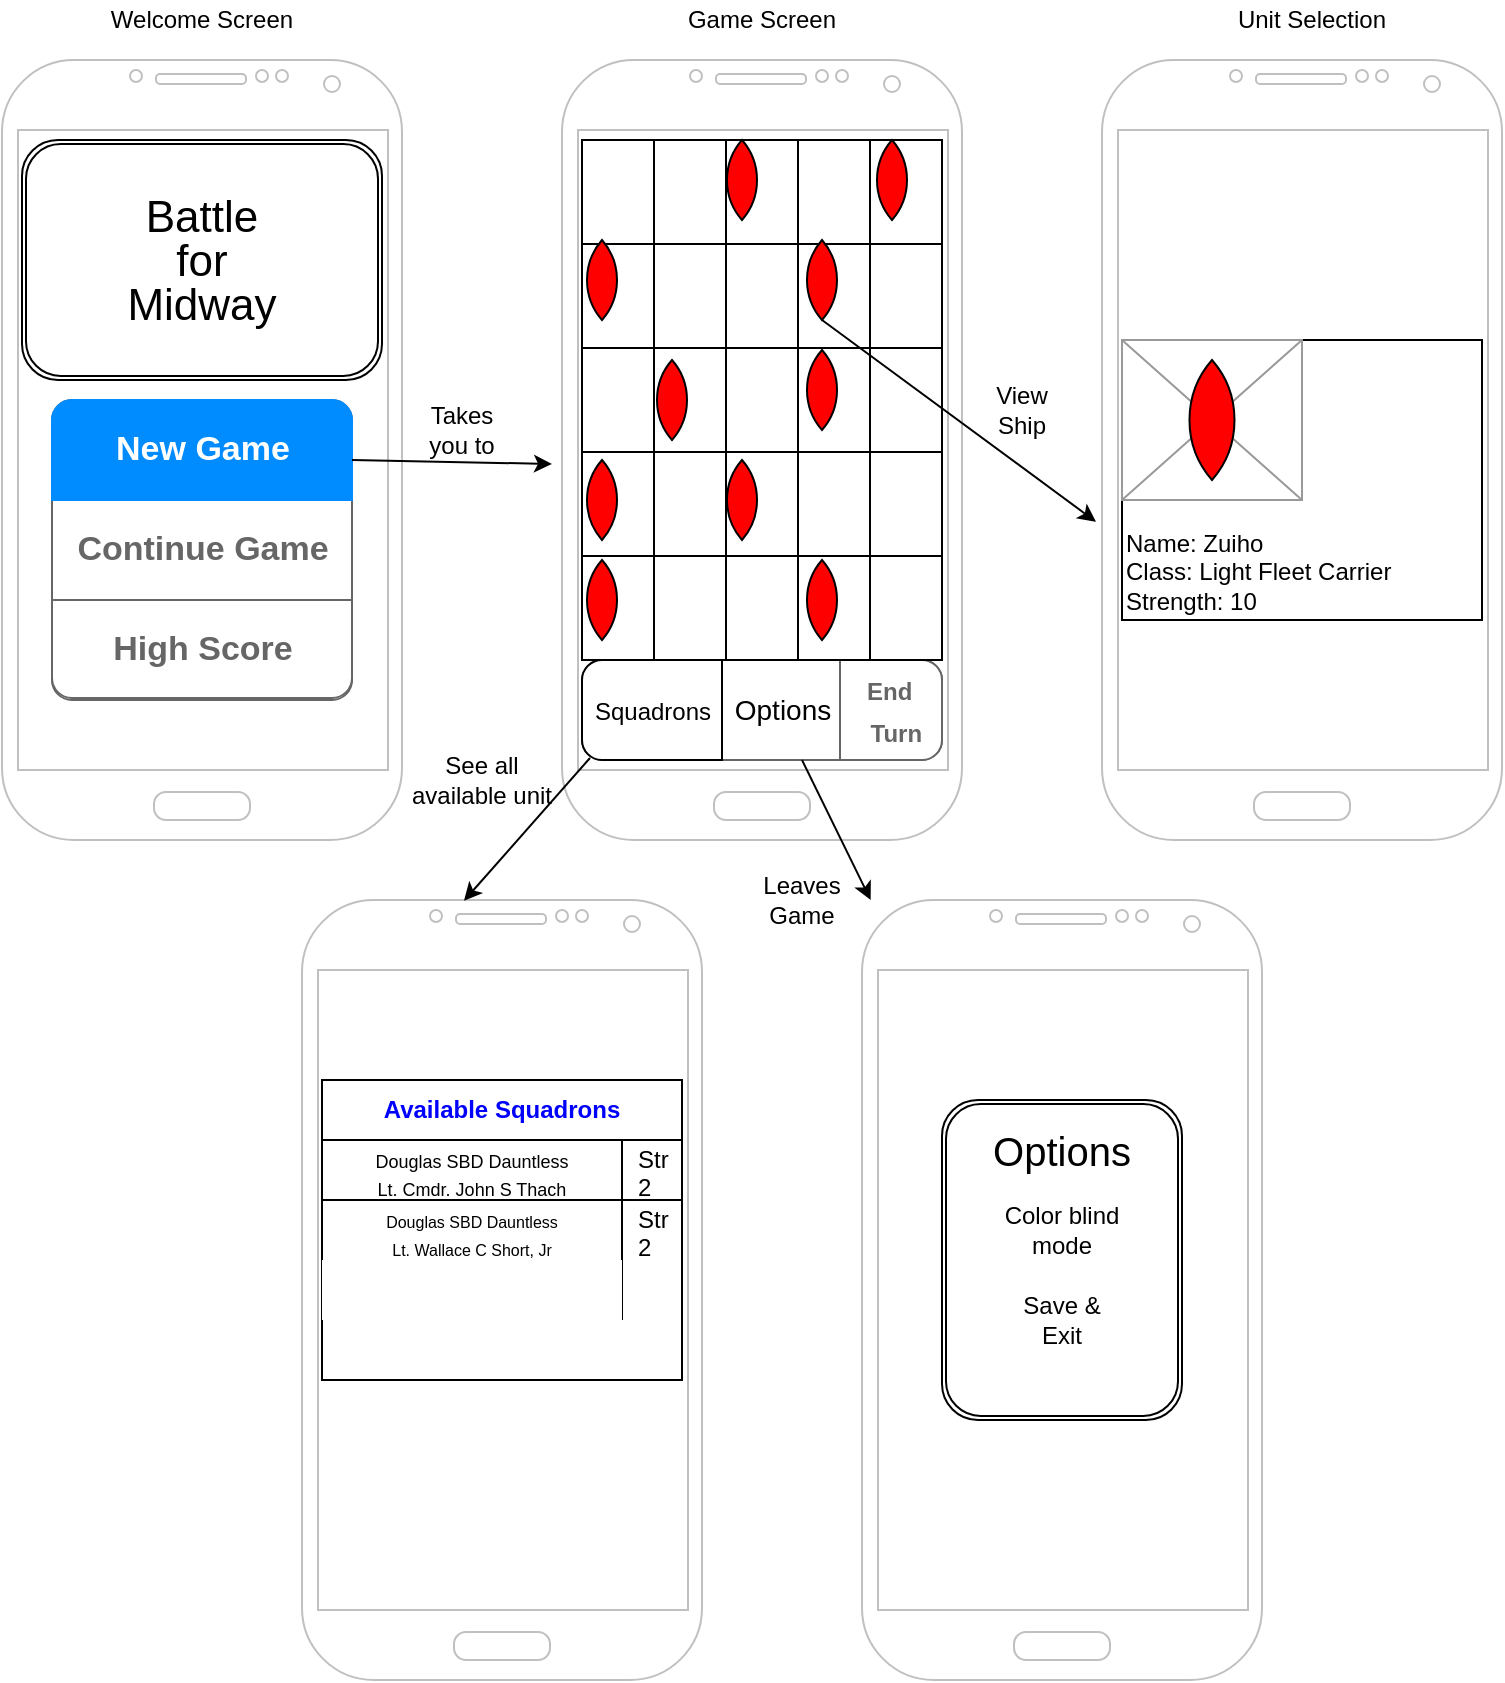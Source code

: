 <mxfile version="13.8.1" type="device"><diagram id="AuQ_Hbqmf62KqqTviAe1" name="Page-1"><mxGraphModel dx="868" dy="412" grid="1" gridSize="10" guides="1" tooltips="1" connect="1" arrows="1" fold="1" page="1" pageScale="1" pageWidth="850" pageHeight="1100" math="0" shadow="0"><root><mxCell id="0"/><mxCell id="1" parent="0"/><mxCell id="5IV5BwEY9xqeLYsRQjey-14" value="" style="verticalLabelPosition=bottom;verticalAlign=top;html=1;shadow=0;dashed=0;strokeWidth=1;shape=mxgraph.android.phone2;strokeColor=#c0c0c0;" parent="1" vertex="1"><mxGeometry x="310" y="40" width="200" height="390" as="geometry"/></mxCell><mxCell id="5IV5BwEY9xqeLYsRQjey-49" value="" style="strokeWidth=1;shadow=0;dashed=0;align=center;html=1;shape=mxgraph.mockup.rrect;rSize=10;fillColor=#ffffff;strokeColor=#666666;" parent="1" vertex="1"><mxGeometry x="320" y="340" width="180" height="50" as="geometry"/></mxCell><mxCell id="5IV5BwEY9xqeLYsRQjey-50" value="&lt;font style=&quot;font-size: 14px ; font-weight: normal&quot; color=&quot;#000000&quot;&gt;Options&lt;/font&gt;" style="strokeColor=inherit;fillColor=inherit;gradientColor=inherit;strokeWidth=1;shadow=0;dashed=0;align=center;html=1;shape=mxgraph.mockup.rrect;rSize=0;fontSize=17;fontColor=#666666;fontStyle=1;resizeHeight=1;" parent="5IV5BwEY9xqeLYsRQjey-49" vertex="1"><mxGeometry width="60" height="50" relative="1" as="geometry"><mxPoint x="70" as="offset"/></mxGeometry></mxCell><mxCell id="5IV5BwEY9xqeLYsRQjey-52" value="&lt;font style=&quot;font-size: 12px&quot;&gt;End&amp;nbsp;&lt;br&gt;&amp;nbsp;Turn&lt;/font&gt;" style="strokeColor=inherit;fillColor=inherit;gradientColor=inherit;strokeWidth=1;shadow=0;dashed=0;align=center;html=1;shape=mxgraph.mockup.rightButton;rSize=10;fontSize=17;fontColor=#666666;fontStyle=1;resizeHeight=1;" parent="5IV5BwEY9xqeLYsRQjey-49" vertex="1"><mxGeometry x="1" width="51" height="50" relative="1" as="geometry"><mxPoint x="-51" as="offset"/></mxGeometry></mxCell><mxCell id="5IV5BwEY9xqeLYsRQjey-53" value="&lt;font style=&quot;font-size: 12px ; font-weight: normal&quot;&gt;Squadrons&lt;/font&gt;" style="strokeWidth=1;shadow=0;dashed=0;align=center;html=1;shape=mxgraph.mockup.leftButton;rSize=10;fontSize=17;fontStyle=1;resizeHeight=1;" parent="5IV5BwEY9xqeLYsRQjey-49" vertex="1"><mxGeometry width="70" height="50" relative="1" as="geometry"><mxPoint as="offset"/></mxGeometry></mxCell><mxCell id="w9zvD3g6RzNVOvxc0LdD-70" value="" style="endArrow=classic;html=1;" parent="5IV5BwEY9xqeLYsRQjey-49" target="w9zvD3g6RzNVOvxc0LdD-26" edge="1"><mxGeometry width="50" height="50" relative="1" as="geometry"><mxPoint x="110" y="50" as="sourcePoint"/><mxPoint x="160" as="targetPoint"/></mxGeometry></mxCell><mxCell id="w9zvD3g6RzNVOvxc0LdD-1" value="&lt;font style=&quot;font-size: 12px&quot;&gt;Name: Zuiho&lt;br&gt;Class: Light Fleet Carrier&lt;br&gt;Strength: 10&lt;/font&gt;" style="whiteSpace=wrap;html=1;align=left;fontFamily=Helvetica;verticalAlign=bottom;" parent="1" vertex="1"><mxGeometry x="590" y="180" width="180" height="140" as="geometry"/></mxCell><mxCell id="w9zvD3g6RzNVOvxc0LdD-2" value="" style="verticalLabelPosition=bottom;shadow=0;dashed=0;align=center;html=1;verticalAlign=top;strokeWidth=1;shape=mxgraph.mockup.graphics.simpleIcon;strokeColor=#999999;" parent="1" vertex="1"><mxGeometry x="590" y="180" width="90" height="80" as="geometry"/></mxCell><mxCell id="w9zvD3g6RzNVOvxc0LdD-3" value="" style="verticalLabelPosition=bottom;verticalAlign=top;html=1;shadow=0;dashed=0;strokeWidth=1;shape=mxgraph.android.phone2;strokeColor=#c0c0c0;" parent="1" vertex="1"><mxGeometry x="580" y="40" width="200" height="390" as="geometry"/></mxCell><mxCell id="w9zvD3g6RzNVOvxc0LdD-10" value="" style="verticalLabelPosition=bottom;verticalAlign=top;html=1;shadow=0;dashed=0;strokeWidth=1;shape=mxgraph.android.phone2;strokeColor=#c0c0c0;" parent="1" vertex="1"><mxGeometry x="30" y="40" width="200" height="390" as="geometry"/></mxCell><mxCell id="w9zvD3g6RzNVOvxc0LdD-11" value="" style="strokeWidth=1;shadow=0;dashed=0;align=center;html=1;shape=mxgraph.mockup.rrect;rSize=10;strokeColor=#666666;" parent="1" vertex="1"><mxGeometry x="55" y="210" width="150" height="150" as="geometry"/></mxCell><mxCell id="w9zvD3g6RzNVOvxc0LdD-12" value="Continue Game" style="strokeColor=inherit;fillColor=inherit;gradientColor=inherit;strokeWidth=1;shadow=0;dashed=0;align=center;html=1;shape=mxgraph.mockup.rrect;rSize=0;fontSize=17;fontColor=#666666;fontStyle=1;resizeWidth=1;" parent="w9zvD3g6RzNVOvxc0LdD-11" vertex="1"><mxGeometry width="150" height="50" relative="1" as="geometry"><mxPoint y="50" as="offset"/></mxGeometry></mxCell><mxCell id="w9zvD3g6RzNVOvxc0LdD-13" value="High Score" style="strokeColor=inherit;fillColor=inherit;gradientColor=inherit;strokeWidth=1;shadow=0;dashed=0;align=center;html=1;shape=mxgraph.mockup.bottomButton;rSize=10;fontSize=17;fontColor=#666666;fontStyle=1;resizeWidth=1;" parent="w9zvD3g6RzNVOvxc0LdD-11" vertex="1"><mxGeometry y="1" width="150" height="49" relative="1" as="geometry"><mxPoint y="-50" as="offset"/></mxGeometry></mxCell><mxCell id="w9zvD3g6RzNVOvxc0LdD-14" value="New Game" style="strokeWidth=1;shadow=0;dashed=0;align=center;html=1;shape=mxgraph.mockup.topButton;rSize=10;fontSize=17;fontColor=#ffffff;fontStyle=1;fillColor=#008cff;strokeColor=#008cff;resizeWidth=1;" parent="w9zvD3g6RzNVOvxc0LdD-11" vertex="1"><mxGeometry width="150" height="50" relative="1" as="geometry"/></mxCell><mxCell id="w9zvD3g6RzNVOvxc0LdD-15" value="&lt;p style=&quot;line-height: 100% ; font-size: 22px&quot;&gt;Battle&lt;br&gt;for&lt;br&gt;Midway&lt;/p&gt;" style="shape=ext;double=1;rounded=1;whiteSpace=wrap;html=1;direction=south;" parent="1" vertex="1"><mxGeometry x="40" y="80" width="180" height="120" as="geometry"/></mxCell><mxCell id="5IV5BwEY9xqeLYsRQjey-17" value="" style="shape=table;html=1;whiteSpace=wrap;startSize=0;container=1;collapsible=0;childLayout=tableLayout;" parent="1" vertex="1"><mxGeometry x="320" y="80" width="180" height="260" as="geometry"/></mxCell><mxCell id="5IV5BwEY9xqeLYsRQjey-18" value="" style="shape=partialRectangle;html=1;whiteSpace=wrap;collapsible=0;dropTarget=0;pointerEvents=0;fillColor=none;top=0;left=0;bottom=0;right=0;points=[[0,0.5],[1,0.5]];portConstraint=eastwest;" parent="5IV5BwEY9xqeLYsRQjey-17" vertex="1"><mxGeometry width="180" height="52" as="geometry"/></mxCell><mxCell id="5IV5BwEY9xqeLYsRQjey-19" value="" style="shape=partialRectangle;html=1;whiteSpace=wrap;connectable=0;overflow=hidden;fillColor=none;top=0;left=0;bottom=0;right=0;" parent="5IV5BwEY9xqeLYsRQjey-18" vertex="1"><mxGeometry width="36" height="52" as="geometry"/></mxCell><mxCell id="5IV5BwEY9xqeLYsRQjey-20" value="" style="shape=partialRectangle;html=1;whiteSpace=wrap;connectable=0;overflow=hidden;fillColor=none;top=0;left=0;bottom=0;right=0;" parent="5IV5BwEY9xqeLYsRQjey-18" vertex="1"><mxGeometry x="36" width="36" height="52" as="geometry"/></mxCell><mxCell id="5IV5BwEY9xqeLYsRQjey-21" value="" style="shape=partialRectangle;html=1;whiteSpace=wrap;connectable=0;overflow=hidden;fillColor=none;top=0;left=0;bottom=0;right=0;" parent="5IV5BwEY9xqeLYsRQjey-18" vertex="1"><mxGeometry x="72" width="36" height="52" as="geometry"/></mxCell><mxCell id="5IV5BwEY9xqeLYsRQjey-22" value="" style="shape=partialRectangle;html=1;whiteSpace=wrap;connectable=0;overflow=hidden;fillColor=none;top=0;left=0;bottom=0;right=0;" parent="5IV5BwEY9xqeLYsRQjey-18" vertex="1"><mxGeometry x="108" width="36" height="52" as="geometry"/></mxCell><mxCell id="5IV5BwEY9xqeLYsRQjey-23" value="" style="shape=partialRectangle;html=1;whiteSpace=wrap;connectable=0;overflow=hidden;fillColor=none;top=0;left=0;bottom=0;right=0;" parent="5IV5BwEY9xqeLYsRQjey-18" vertex="1"><mxGeometry x="144" width="36" height="52" as="geometry"/></mxCell><mxCell id="5IV5BwEY9xqeLYsRQjey-24" value="" style="shape=partialRectangle;html=1;whiteSpace=wrap;collapsible=0;dropTarget=0;pointerEvents=0;fillColor=none;top=0;left=0;bottom=0;right=0;points=[[0,0.5],[1,0.5]];portConstraint=eastwest;" parent="5IV5BwEY9xqeLYsRQjey-17" vertex="1"><mxGeometry y="52" width="180" height="52" as="geometry"/></mxCell><mxCell id="5IV5BwEY9xqeLYsRQjey-25" value="" style="shape=partialRectangle;html=1;whiteSpace=wrap;connectable=0;overflow=hidden;fillColor=none;top=0;left=0;bottom=0;right=0;" parent="5IV5BwEY9xqeLYsRQjey-24" vertex="1"><mxGeometry width="36" height="52" as="geometry"/></mxCell><mxCell id="5IV5BwEY9xqeLYsRQjey-26" value="" style="shape=partialRectangle;html=1;whiteSpace=wrap;connectable=0;overflow=hidden;fillColor=none;top=0;left=0;bottom=0;right=0;" parent="5IV5BwEY9xqeLYsRQjey-24" vertex="1"><mxGeometry x="36" width="36" height="52" as="geometry"/></mxCell><mxCell id="5IV5BwEY9xqeLYsRQjey-27" value="" style="shape=partialRectangle;html=1;whiteSpace=wrap;connectable=0;overflow=hidden;fillColor=none;top=0;left=0;bottom=0;right=0;" parent="5IV5BwEY9xqeLYsRQjey-24" vertex="1"><mxGeometry x="72" width="36" height="52" as="geometry"/></mxCell><mxCell id="5IV5BwEY9xqeLYsRQjey-28" value="" style="shape=partialRectangle;html=1;whiteSpace=wrap;connectable=0;overflow=hidden;fillColor=none;top=0;left=0;bottom=0;right=0;" parent="5IV5BwEY9xqeLYsRQjey-24" vertex="1"><mxGeometry x="108" width="36" height="52" as="geometry"/></mxCell><mxCell id="5IV5BwEY9xqeLYsRQjey-29" value="" style="shape=partialRectangle;html=1;whiteSpace=wrap;connectable=0;overflow=hidden;fillColor=none;top=0;left=0;bottom=0;right=0;" parent="5IV5BwEY9xqeLYsRQjey-24" vertex="1"><mxGeometry x="144" width="36" height="52" as="geometry"/></mxCell><mxCell id="5IV5BwEY9xqeLYsRQjey-30" value="" style="shape=partialRectangle;html=1;whiteSpace=wrap;collapsible=0;dropTarget=0;pointerEvents=0;fillColor=none;top=0;left=0;bottom=0;right=0;points=[[0,0.5],[1,0.5]];portConstraint=eastwest;" parent="5IV5BwEY9xqeLYsRQjey-17" vertex="1"><mxGeometry y="104" width="180" height="52" as="geometry"/></mxCell><mxCell id="5IV5BwEY9xqeLYsRQjey-31" value="" style="shape=partialRectangle;html=1;whiteSpace=wrap;connectable=0;overflow=hidden;fillColor=none;top=0;left=0;bottom=0;right=0;" parent="5IV5BwEY9xqeLYsRQjey-30" vertex="1"><mxGeometry width="36" height="52" as="geometry"/></mxCell><mxCell id="5IV5BwEY9xqeLYsRQjey-32" value="" style="shape=partialRectangle;html=1;whiteSpace=wrap;connectable=0;overflow=hidden;fillColor=none;top=0;left=0;bottom=0;right=0;" parent="5IV5BwEY9xqeLYsRQjey-30" vertex="1"><mxGeometry x="36" width="36" height="52" as="geometry"/></mxCell><mxCell id="5IV5BwEY9xqeLYsRQjey-33" value="" style="shape=partialRectangle;html=1;whiteSpace=wrap;connectable=0;overflow=hidden;fillColor=none;top=0;left=0;bottom=0;right=0;" parent="5IV5BwEY9xqeLYsRQjey-30" vertex="1"><mxGeometry x="72" width="36" height="52" as="geometry"/></mxCell><mxCell id="5IV5BwEY9xqeLYsRQjey-34" value="" style="shape=partialRectangle;html=1;whiteSpace=wrap;connectable=0;overflow=hidden;fillColor=none;top=0;left=0;bottom=0;right=0;" parent="5IV5BwEY9xqeLYsRQjey-30" vertex="1"><mxGeometry x="108" width="36" height="52" as="geometry"/></mxCell><mxCell id="5IV5BwEY9xqeLYsRQjey-35" value="" style="shape=partialRectangle;html=1;whiteSpace=wrap;connectable=0;overflow=hidden;fillColor=none;top=0;left=0;bottom=0;right=0;" parent="5IV5BwEY9xqeLYsRQjey-30" vertex="1"><mxGeometry x="144" width="36" height="52" as="geometry"/></mxCell><mxCell id="5IV5BwEY9xqeLYsRQjey-36" value="" style="shape=partialRectangle;html=1;whiteSpace=wrap;collapsible=0;dropTarget=0;pointerEvents=0;fillColor=none;top=0;left=0;bottom=0;right=0;points=[[0,0.5],[1,0.5]];portConstraint=eastwest;" parent="5IV5BwEY9xqeLYsRQjey-17" vertex="1"><mxGeometry y="156" width="180" height="52" as="geometry"/></mxCell><mxCell id="5IV5BwEY9xqeLYsRQjey-37" value="" style="shape=partialRectangle;html=1;whiteSpace=wrap;connectable=0;overflow=hidden;fillColor=none;top=0;left=0;bottom=0;right=0;" parent="5IV5BwEY9xqeLYsRQjey-36" vertex="1"><mxGeometry width="36" height="52" as="geometry"/></mxCell><mxCell id="5IV5BwEY9xqeLYsRQjey-38" value="" style="shape=partialRectangle;html=1;whiteSpace=wrap;connectable=0;overflow=hidden;fillColor=none;top=0;left=0;bottom=0;right=0;" parent="5IV5BwEY9xqeLYsRQjey-36" vertex="1"><mxGeometry x="36" width="36" height="52" as="geometry"/></mxCell><mxCell id="5IV5BwEY9xqeLYsRQjey-39" value="" style="shape=partialRectangle;html=1;whiteSpace=wrap;connectable=0;overflow=hidden;fillColor=none;top=0;left=0;bottom=0;right=0;" parent="5IV5BwEY9xqeLYsRQjey-36" vertex="1"><mxGeometry x="72" width="36" height="52" as="geometry"/></mxCell><mxCell id="5IV5BwEY9xqeLYsRQjey-40" value="" style="shape=partialRectangle;html=1;whiteSpace=wrap;connectable=0;overflow=hidden;fillColor=none;top=0;left=0;bottom=0;right=0;" parent="5IV5BwEY9xqeLYsRQjey-36" vertex="1"><mxGeometry x="108" width="36" height="52" as="geometry"/></mxCell><mxCell id="5IV5BwEY9xqeLYsRQjey-41" value="" style="shape=partialRectangle;html=1;whiteSpace=wrap;connectable=0;overflow=hidden;fillColor=none;top=0;left=0;bottom=0;right=0;" parent="5IV5BwEY9xqeLYsRQjey-36" vertex="1"><mxGeometry x="144" width="36" height="52" as="geometry"/></mxCell><mxCell id="5IV5BwEY9xqeLYsRQjey-42" value="" style="shape=partialRectangle;html=1;whiteSpace=wrap;collapsible=0;dropTarget=0;pointerEvents=0;fillColor=none;top=0;left=0;bottom=0;right=0;points=[[0,0.5],[1,0.5]];portConstraint=eastwest;" parent="5IV5BwEY9xqeLYsRQjey-17" vertex="1"><mxGeometry y="208" width="180" height="52" as="geometry"/></mxCell><mxCell id="5IV5BwEY9xqeLYsRQjey-43" value="" style="shape=partialRectangle;html=1;whiteSpace=wrap;connectable=0;overflow=hidden;fillColor=none;top=0;left=0;bottom=0;right=0;" parent="5IV5BwEY9xqeLYsRQjey-42" vertex="1"><mxGeometry width="36" height="52" as="geometry"/></mxCell><mxCell id="5IV5BwEY9xqeLYsRQjey-44" value="" style="shape=partialRectangle;html=1;whiteSpace=wrap;connectable=0;overflow=hidden;fillColor=none;top=0;left=0;bottom=0;right=0;" parent="5IV5BwEY9xqeLYsRQjey-42" vertex="1"><mxGeometry x="36" width="36" height="52" as="geometry"/></mxCell><mxCell id="5IV5BwEY9xqeLYsRQjey-45" value="" style="shape=partialRectangle;html=1;whiteSpace=wrap;connectable=0;overflow=hidden;fillColor=none;top=0;left=0;bottom=0;right=0;" parent="5IV5BwEY9xqeLYsRQjey-42" vertex="1"><mxGeometry x="72" width="36" height="52" as="geometry"/></mxCell><mxCell id="5IV5BwEY9xqeLYsRQjey-46" value="" style="shape=partialRectangle;html=1;whiteSpace=wrap;connectable=0;overflow=hidden;fillColor=none;top=0;left=0;bottom=0;right=0;" parent="5IV5BwEY9xqeLYsRQjey-42" vertex="1"><mxGeometry x="108" width="36" height="52" as="geometry"/></mxCell><mxCell id="5IV5BwEY9xqeLYsRQjey-47" value="" style="shape=partialRectangle;html=1;whiteSpace=wrap;connectable=0;overflow=hidden;fillColor=none;top=0;left=0;bottom=0;right=0;" parent="5IV5BwEY9xqeLYsRQjey-42" vertex="1"><mxGeometry x="144" width="36" height="52" as="geometry"/></mxCell><mxCell id="w9zvD3g6RzNVOvxc0LdD-18" value="" style="endArrow=classic;html=1;" parent="1" edge="1"><mxGeometry width="50" height="50" relative="1" as="geometry"><mxPoint x="205" y="240" as="sourcePoint"/><mxPoint x="305" y="242" as="targetPoint"/></mxGeometry></mxCell><mxCell id="w9zvD3g6RzNVOvxc0LdD-19" value="Welcome Screen" style="text;html=1;strokeColor=none;fillColor=none;align=center;verticalAlign=middle;whiteSpace=wrap;rounded=0;" parent="1" vertex="1"><mxGeometry x="80" y="10" width="100" height="20" as="geometry"/></mxCell><mxCell id="w9zvD3g6RzNVOvxc0LdD-20" value="Game Screen" style="text;html=1;strokeColor=none;fillColor=none;align=center;verticalAlign=middle;whiteSpace=wrap;rounded=0;" parent="1" vertex="1"><mxGeometry x="355" y="10" width="110" height="20" as="geometry"/></mxCell><mxCell id="w9zvD3g6RzNVOvxc0LdD-21" value="Unit Selection" style="text;html=1;strokeColor=none;fillColor=none;align=center;verticalAlign=middle;whiteSpace=wrap;rounded=0;" parent="1" vertex="1"><mxGeometry x="630" y="10" width="110" height="20" as="geometry"/></mxCell><mxCell id="w9zvD3g6RzNVOvxc0LdD-22" value="" style="endArrow=classic;html=1;entryX=-0.015;entryY=0.592;entryDx=0;entryDy=0;entryPerimeter=0;" parent="1" target="w9zvD3g6RzNVOvxc0LdD-3" edge="1"><mxGeometry width="50" height="50" relative="1" as="geometry"><mxPoint x="440" y="170" as="sourcePoint"/><mxPoint x="490" y="120" as="targetPoint"/></mxGeometry></mxCell><mxCell id="w9zvD3g6RzNVOvxc0LdD-25" value="" style="verticalLabelPosition=bottom;verticalAlign=top;html=1;shadow=0;dashed=0;strokeWidth=1;shape=mxgraph.android.phone2;strokeColor=#c0c0c0;" parent="1" vertex="1"><mxGeometry x="180" y="460" width="200" height="390" as="geometry"/></mxCell><mxCell id="w9zvD3g6RzNVOvxc0LdD-26" value="" style="verticalLabelPosition=bottom;verticalAlign=top;html=1;shadow=0;dashed=0;strokeWidth=1;shape=mxgraph.android.phone2;strokeColor=#c0c0c0;" parent="1" vertex="1"><mxGeometry x="460" y="460" width="200" height="390" as="geometry"/></mxCell><mxCell id="w9zvD3g6RzNVOvxc0LdD-27" value="" style="whiteSpace=wrap;html=1;shape=mxgraph.basic.pointed_oval;labelBackgroundColor=#ffffff;fillColor=#FF0000;" parent="1" vertex="1"><mxGeometry x="430" y="130" width="20" height="40" as="geometry"/></mxCell><mxCell id="w9zvD3g6RzNVOvxc0LdD-28" value="" style="whiteSpace=wrap;html=1;shape=mxgraph.basic.pointed_oval;labelBackgroundColor=#ffffff;fillColor=#FF0000;" parent="1" vertex="1"><mxGeometry x="465" y="80" width="20" height="40" as="geometry"/></mxCell><mxCell id="w9zvD3g6RzNVOvxc0LdD-29" value="" style="whiteSpace=wrap;html=1;shape=mxgraph.basic.pointed_oval;labelBackgroundColor=#ffffff;fillColor=#FF0000;" parent="1" vertex="1"><mxGeometry x="430" y="185" width="20" height="40" as="geometry"/></mxCell><mxCell id="w9zvD3g6RzNVOvxc0LdD-30" value="" style="whiteSpace=wrap;html=1;shape=mxgraph.basic.pointed_oval;labelBackgroundColor=#ffffff;fillColor=#FF0000;" parent="1" vertex="1"><mxGeometry x="430" y="290" width="20" height="40" as="geometry"/></mxCell><mxCell id="w9zvD3g6RzNVOvxc0LdD-31" value="" style="whiteSpace=wrap;html=1;shape=mxgraph.basic.pointed_oval;labelBackgroundColor=#ffffff;fillColor=#FF0000;" parent="1" vertex="1"><mxGeometry x="355" y="190" width="20" height="40" as="geometry"/></mxCell><mxCell id="w9zvD3g6RzNVOvxc0LdD-32" value="" style="whiteSpace=wrap;html=1;shape=mxgraph.basic.pointed_oval;labelBackgroundColor=#ffffff;fillColor=#FF0000;" parent="1" vertex="1"><mxGeometry x="390" y="240" width="20" height="40" as="geometry"/></mxCell><mxCell id="w9zvD3g6RzNVOvxc0LdD-33" value="" style="whiteSpace=wrap;html=1;shape=mxgraph.basic.pointed_oval;labelBackgroundColor=#ffffff;fillColor=#FF0000;" parent="1" vertex="1"><mxGeometry x="390" y="80" width="20" height="40" as="geometry"/></mxCell><mxCell id="w9zvD3g6RzNVOvxc0LdD-34" value="" style="whiteSpace=wrap;html=1;shape=mxgraph.basic.pointed_oval;labelBackgroundColor=#ffffff;fillColor=#FF0000;" parent="1" vertex="1"><mxGeometry x="320" y="290" width="20" height="40" as="geometry"/></mxCell><mxCell id="w9zvD3g6RzNVOvxc0LdD-35" value="" style="whiteSpace=wrap;html=1;shape=mxgraph.basic.pointed_oval;labelBackgroundColor=#ffffff;fillColor=#FF0000;" parent="1" vertex="1"><mxGeometry x="320" y="130" width="20" height="40" as="geometry"/></mxCell><mxCell id="w9zvD3g6RzNVOvxc0LdD-36" value="" style="whiteSpace=wrap;html=1;shape=mxgraph.basic.pointed_oval;labelBackgroundColor=#ffffff;fillColor=#FF0000;" parent="1" vertex="1"><mxGeometry x="320" y="240" width="20" height="40" as="geometry"/></mxCell><mxCell id="w9zvD3g6RzNVOvxc0LdD-37" value="" style="whiteSpace=wrap;html=1;shape=mxgraph.basic.pointed_oval;labelBackgroundColor=#ffffff;fillColor=#FF0000;" parent="1" vertex="1"><mxGeometry x="620" y="190" width="30" height="60" as="geometry"/></mxCell><mxCell id="w9zvD3g6RzNVOvxc0LdD-63" value="" style="endArrow=classic;html=1;entryX=0.405;entryY=0.001;entryDx=0;entryDy=0;entryPerimeter=0;exitX=0.057;exitY=0.98;exitDx=0;exitDy=0;exitPerimeter=0;" parent="1" source="5IV5BwEY9xqeLYsRQjey-53" target="w9zvD3g6RzNVOvxc0LdD-25" edge="1"><mxGeometry width="50" height="50" relative="1" as="geometry"><mxPoint x="280" y="440" as="sourcePoint"/><mxPoint x="330" y="390" as="targetPoint"/></mxGeometry></mxCell><mxCell id="w9zvD3g6RzNVOvxc0LdD-64" value="" style="shape=ext;double=1;rounded=1;whiteSpace=wrap;html=1;labelBackgroundColor=#FFFFFF;strokeColor=#000000;fillColor=#FFFFFF;" parent="1" vertex="1"><mxGeometry x="500" y="560" width="120" height="160" as="geometry"/></mxCell><mxCell id="w9zvD3g6RzNVOvxc0LdD-48" value="&lt;font color=&quot;#0000ff&quot;&gt;Available Squadrons&lt;/font&gt;" style="shape=table;html=1;whiteSpace=wrap;startSize=30;container=1;collapsible=0;childLayout=tableLayout;fixedRows=1;rowLines=0;fontStyle=1;align=center;labelBackgroundColor=#FFFFFF;fillColor=#FFFFFF;" parent="1" vertex="1"><mxGeometry x="190" y="550" width="180" height="150" as="geometry"/></mxCell><mxCell id="w9zvD3g6RzNVOvxc0LdD-49" value="" style="shape=partialRectangle;html=1;whiteSpace=wrap;collapsible=0;dropTarget=0;pointerEvents=0;fillColor=none;top=0;left=0;bottom=1;right=0;points=[[0,0.5],[1,0.5]];portConstraint=eastwest;" parent="w9zvD3g6RzNVOvxc0LdD-48" vertex="1"><mxGeometry y="30" width="180" height="30" as="geometry"/></mxCell><mxCell id="w9zvD3g6RzNVOvxc0LdD-50" value="&lt;font style=&quot;font-size: 9px&quot;&gt;Douglas SBD Dauntless&lt;br&gt;Lt. Cmdr. John S Thach&lt;br&gt;&lt;/font&gt;" style="shape=partialRectangle;html=1;whiteSpace=wrap;connectable=0;fillColor=none;top=0;left=0;bottom=0;right=0;overflow=hidden;" parent="w9zvD3g6RzNVOvxc0LdD-49" vertex="1"><mxGeometry width="150" height="30" as="geometry"/></mxCell><mxCell id="w9zvD3g6RzNVOvxc0LdD-51" value="Str 2" style="shape=partialRectangle;html=1;whiteSpace=wrap;connectable=0;fillColor=none;top=0;left=0;bottom=0;right=0;align=left;spacingLeft=6;overflow=hidden;" parent="w9zvD3g6RzNVOvxc0LdD-49" vertex="1"><mxGeometry x="150" width="30" height="30" as="geometry"/></mxCell><mxCell id="w9zvD3g6RzNVOvxc0LdD-52" value="" style="shape=partialRectangle;html=1;whiteSpace=wrap;collapsible=0;dropTarget=0;pointerEvents=0;fillColor=none;top=0;left=0;bottom=0;right=0;points=[[0,0.5],[1,0.5]];portConstraint=eastwest;" parent="w9zvD3g6RzNVOvxc0LdD-48" vertex="1"><mxGeometry y="60" width="180" height="30" as="geometry"/></mxCell><mxCell id="w9zvD3g6RzNVOvxc0LdD-53" value="&lt;font style=&quot;font-size: 8px&quot;&gt;Douglas SBD Dauntless&lt;br&gt;Lt. Wallace C Short, Jr&lt;br&gt;&lt;/font&gt;" style="shape=partialRectangle;html=1;whiteSpace=wrap;connectable=0;fillColor=none;top=0;left=0;bottom=0;right=0;overflow=hidden;" parent="w9zvD3g6RzNVOvxc0LdD-52" vertex="1"><mxGeometry width="150" height="30" as="geometry"/></mxCell><mxCell id="w9zvD3g6RzNVOvxc0LdD-54" value="Str 2" style="shape=partialRectangle;html=1;whiteSpace=wrap;connectable=0;fillColor=none;top=0;left=0;bottom=0;right=0;align=left;spacingLeft=6;overflow=hidden;" parent="w9zvD3g6RzNVOvxc0LdD-52" vertex="1"><mxGeometry x="150" width="30" height="30" as="geometry"/></mxCell><mxCell id="w9zvD3g6RzNVOvxc0LdD-55" value="" style="shape=partialRectangle;html=1;whiteSpace=wrap;collapsible=0;dropTarget=0;pointerEvents=0;fillColor=none;top=0;left=0;bottom=0;right=0;points=[[0,0.5],[1,0.5]];portConstraint=eastwest;" parent="w9zvD3g6RzNVOvxc0LdD-48" vertex="1"><mxGeometry y="90" width="180" height="30" as="geometry"/></mxCell><mxCell id="w9zvD3g6RzNVOvxc0LdD-56" value="" style="shape=partialRectangle;html=1;whiteSpace=wrap;connectable=0;top=0;left=0;bottom=0;right=0;overflow=hidden;" parent="w9zvD3g6RzNVOvxc0LdD-55" vertex="1"><mxGeometry width="150" height="30" as="geometry"/></mxCell><mxCell id="w9zvD3g6RzNVOvxc0LdD-57" value="" style="shape=partialRectangle;html=1;whiteSpace=wrap;connectable=0;fillColor=none;top=0;left=0;bottom=0;right=0;align=left;spacingLeft=6;overflow=hidden;" parent="w9zvD3g6RzNVOvxc0LdD-55" vertex="1"><mxGeometry x="150" width="30" height="30" as="geometry"/></mxCell><mxCell id="w9zvD3g6RzNVOvxc0LdD-65" value="&lt;font style=&quot;font-size: 20px&quot;&gt;Options&lt;/font&gt;" style="text;html=1;strokeColor=none;fillColor=none;align=center;verticalAlign=middle;whiteSpace=wrap;rounded=0;labelBackgroundColor=#FFFFFF;" parent="1" vertex="1"><mxGeometry x="525" y="560" width="70" height="50" as="geometry"/></mxCell><mxCell id="w9zvD3g6RzNVOvxc0LdD-66" value="Color blind mode" style="text;html=1;strokeColor=none;fillColor=none;align=center;verticalAlign=middle;whiteSpace=wrap;rounded=0;labelBackgroundColor=#FFFFFF;" parent="1" vertex="1"><mxGeometry x="520" y="610" width="80" height="30" as="geometry"/></mxCell><mxCell id="w9zvD3g6RzNVOvxc0LdD-67" value="Save &amp;amp; Exit" style="text;html=1;strokeColor=none;fillColor=none;align=center;verticalAlign=middle;whiteSpace=wrap;rounded=0;labelBackgroundColor=#FFFFFF;" parent="1" vertex="1"><mxGeometry x="530" y="660" width="60" height="20" as="geometry"/></mxCell><mxCell id="w9zvD3g6RzNVOvxc0LdD-69" style="edgeStyle=orthogonalEdgeStyle;rounded=0;orthogonalLoop=1;jettySize=auto;html=1;exitX=0.5;exitY=1;exitDx=0;exitDy=0;" parent="1" source="w9zvD3g6RzNVOvxc0LdD-67" target="w9zvD3g6RzNVOvxc0LdD-67" edge="1"><mxGeometry relative="1" as="geometry"/></mxCell><mxCell id="Pn6C4HQ95H0EgCFMCxgc-1" value="View&lt;br&gt;Ship" style="text;html=1;strokeColor=none;fillColor=none;align=center;verticalAlign=middle;whiteSpace=wrap;rounded=0;" vertex="1" parent="1"><mxGeometry x="510" y="195" width="60" height="40" as="geometry"/></mxCell><mxCell id="Pn6C4HQ95H0EgCFMCxgc-2" value="Takes you to" style="text;html=1;strokeColor=none;fillColor=none;align=center;verticalAlign=middle;whiteSpace=wrap;rounded=0;" vertex="1" parent="1"><mxGeometry x="240" y="215" width="40" height="20" as="geometry"/></mxCell><mxCell id="Pn6C4HQ95H0EgCFMCxgc-3" value="See all available unit" style="text;html=1;strokeColor=none;fillColor=none;align=center;verticalAlign=middle;whiteSpace=wrap;rounded=0;" vertex="1" parent="1"><mxGeometry x="230" y="380" width="80" height="40" as="geometry"/></mxCell><mxCell id="Pn6C4HQ95H0EgCFMCxgc-4" value="Leaves&lt;br&gt;Game" style="text;html=1;strokeColor=none;fillColor=none;align=center;verticalAlign=middle;whiteSpace=wrap;rounded=0;" vertex="1" parent="1"><mxGeometry x="395" y="440" width="70" height="40" as="geometry"/></mxCell></root></mxGraphModel></diagram></mxfile>